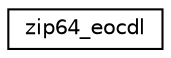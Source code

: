 digraph "Graphical Class Hierarchy"
{
  edge [fontname="Helvetica",fontsize="10",labelfontname="Helvetica",labelfontsize="10"];
  node [fontname="Helvetica",fontsize="10",shape=record];
  rankdir="LR";
  Node0 [label="zip64_eocdl",height=0.2,width=0.4,color="black", fillcolor="white", style="filled",URL="$structzip64__eocdl.html"];
}
